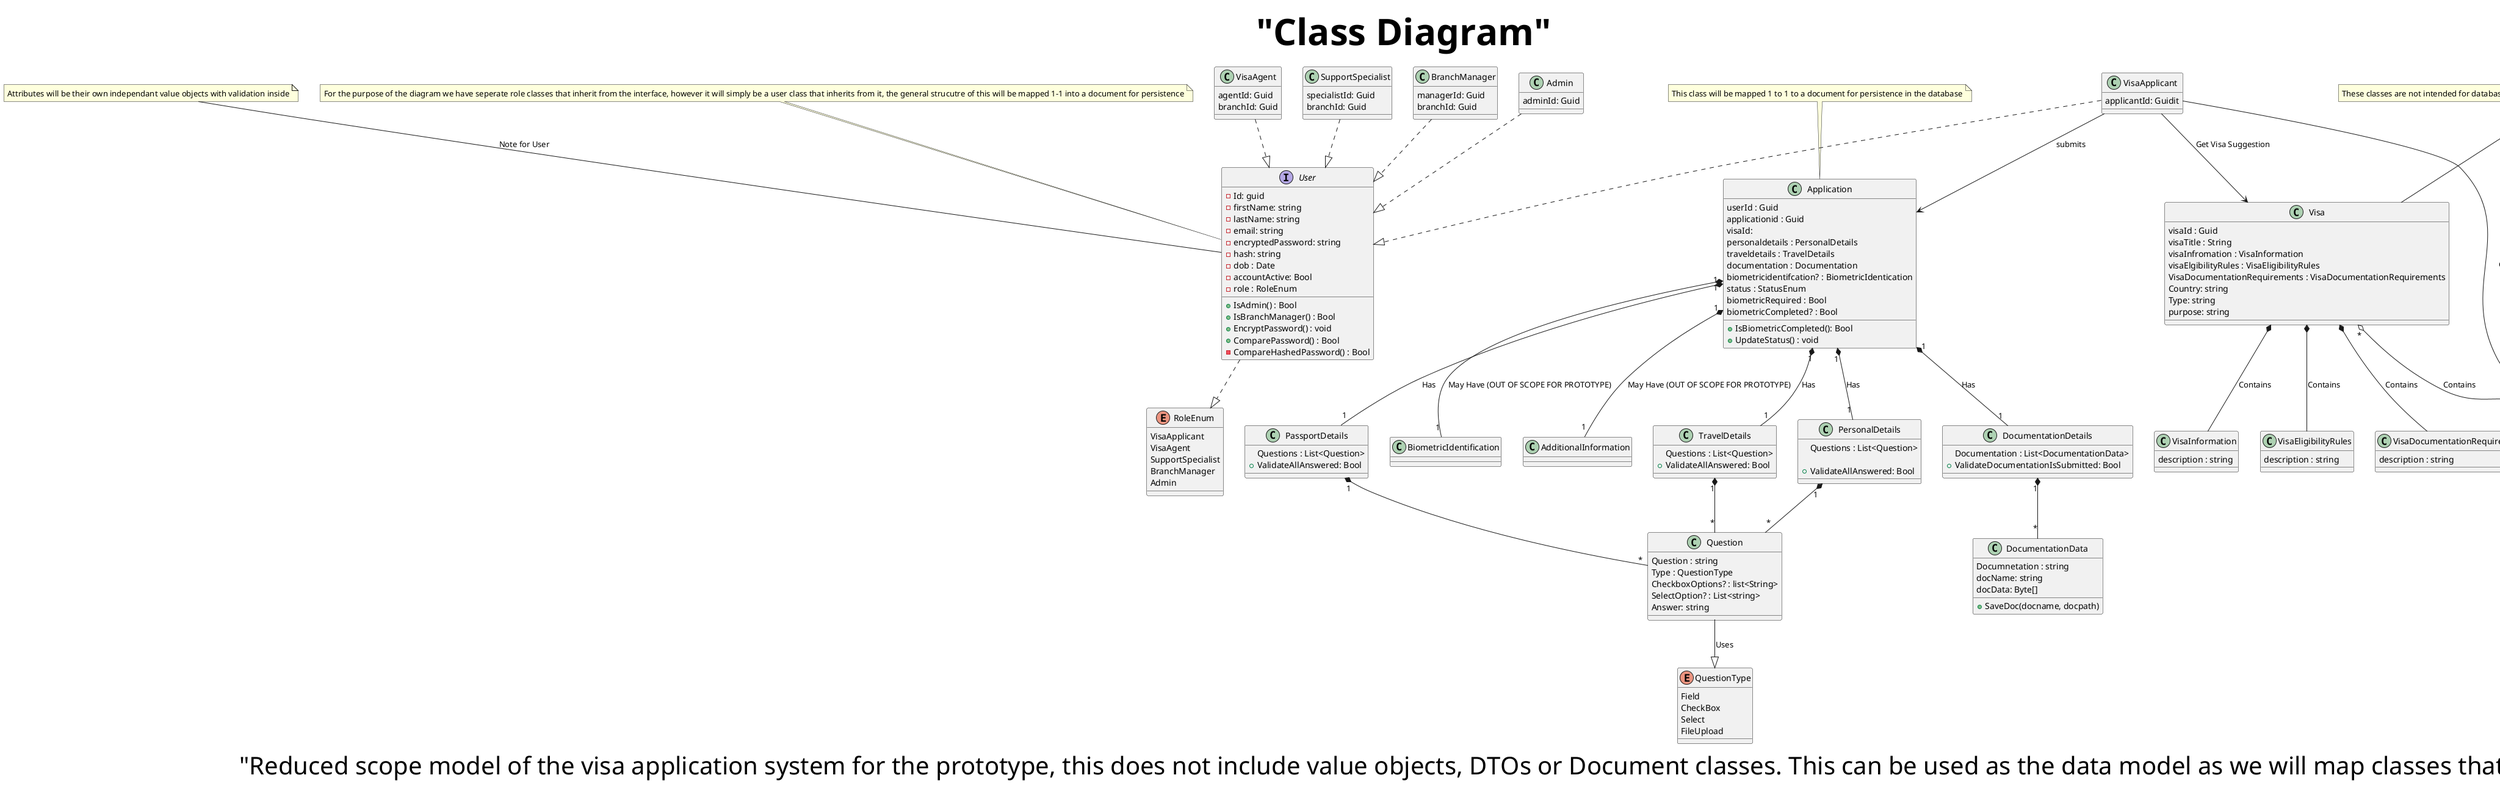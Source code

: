 @startuml
title <size:60> "Class Diagram"
caption <size:40> "Reduced scope model of the visa application system for the prototype, this does not include value objects, DTOs or Document classes. This can be used as the data model as we will map classes that are "
interface User {
    -Id: guid
    -firstName: string
    -lastName: string
    -email: string
    -encryptedPassword: string
    -hash: string
    -dob : Date
    -accountActive: Bool
    -role : RoleEnum

    +IsAdmin() : Bool
    +IsBranchManager() : Bool
    +EncryptPassword() : void
    +ComparePassword() : Bool
    -CompareHashedPassword() : Bool
}

note "Attributes will be their own independant value objects with validation inside" as note_user
note_user --> User: Note for User

note "For the purpose of the diagram we have seperate role classes that inherit from the interface, however it will simply be a user class that inherits from it, the general strucutre of this will be mapped 1-1 into a document for persistence" as note_user2
note_user2 --> User: Note for User



enum RoleEnum {
    VisaApplicant
    VisaAgent
    SupportSpecialist
    BranchManager
    Admin
}        

class VisaApplicant {
    applicantId: Guidit
}

class VisaAgent {
    agentId: Guid
    branchId: Guid
}

class SupportSpecialist {
    specialistId: Guid
    branchId: Guid
}

class BranchManager {
    managerId: Guid
    branchId: Guid
}

class Admin {
    adminId: Guid
}

VisaApplicant ..|> User
VisaAgent ..|> User
SupportSpecialist ..|> User
BranchManager ..|> User
Admin ..|> User
User ..|> RoleEnum


class Application {
    userId : Guid
    applicationid : Guid
    visaId:
    personaldetails : PersonalDetails
    traveldetails : TravelDetails
    documentation : Documentation
    biometricidentifcation? : BiometricIdentication
    status : StatusEnum
    biometricRequired : Bool
    biometricCompleted? : Bool
    
    +IsBiometricCompleted(): Bool
    +UpdateStatus() : void
}

class PersonalDetails{
    Questions : List<Question>

    +ValidateAllAnswered: Bool
}

class TravelDetails{
    Questions : List<Question>
    +ValidateAllAnswered: Bool
}

class PassportDetails{
    Questions : List<Question>
    +ValidateAllAnswered: Bool
}

class DocumentationDetails{
    Documentation : List<DocumentationData>
    +ValidateDocumentationIsSubmitted: Bool
}


class BiometricIdentification{

}

class AdditionalInformation {

}

class Question{
    Question : string
    Type : QuestionType
    CheckboxOptions? : list<String>
    SelectOption? : List<string>
    Answer: string
}

class DocumentationData{
    Documnetation : string
    docName: string
    docData: Byte[] 

    +SaveDoc(docname, docpath)
}

enum QuestionType{
    Field
    CheckBox
    Select
    FileUpload
}

Application "1" *-- "1" PersonalDetails: Has
Application "1" *-- "1" TravelDetails: Has
Application "1" *-- "1" PassportDetails: Has
Application "1" *-- "1" DocumentationDetails: Has
Application "1" *-- "1" BiometricIdentification: May Have (OUT OF SCOPE FOR PROTOTYPE)
Application "1" *-- "1" AdditionalInformation: May Have (OUT OF SCOPE FOR PROTOTYPE)

PersonalDetails "1" *-- "*" Question
TravelDetails "1" *-- "*" Question
PassportDetails "1" *-- "*" Question
DocumentationDetails "1" *-- "*" DocumentationData

Question --|> QuestionType: Uses 

note "This class will be mapped 1 to 1 to a document for persistence in the database" as note_Application
note_Application --> Application

Class Visa {
 visaId : Guid
 visaTitle : String
 visaInfromation : VisaInformation
 visaElgibilityRules : VisaEligibilityRules
 VisaDocumentationRequirements : VisaDocumentationRequirements
 Country: string
 Type: string
 purpose: string
}

Class VisaInformation{
    description : string
}

Class VisaEligibilityRules{
    description : string
}

Class VisaDocumentationRequirements{
    description : string
}


Visa *-- VisaInformation: Contains
Visa *-- VisaEligibilityRules: Contains
Visa *-- VisaDocumentationRequirements: Contains


class CountriesVisas{
    Visas : list<Visa>

    +GetVisaId()
}

 Visa "*" o-- CountriesVisas: Contains

'Class Association
VisaApplicant --> Application : "submits"
VisaApplicant --> Visa : "Get Visa Suggestion"
VisaApplicant --> CountriesVisas : "Get countires visas"


note "These classes are not intended for database and functions as a model object for representation from the external system" as note_Visas
note_Visas -- Visa
note_Visas -- CountriesVisas
@enduml
